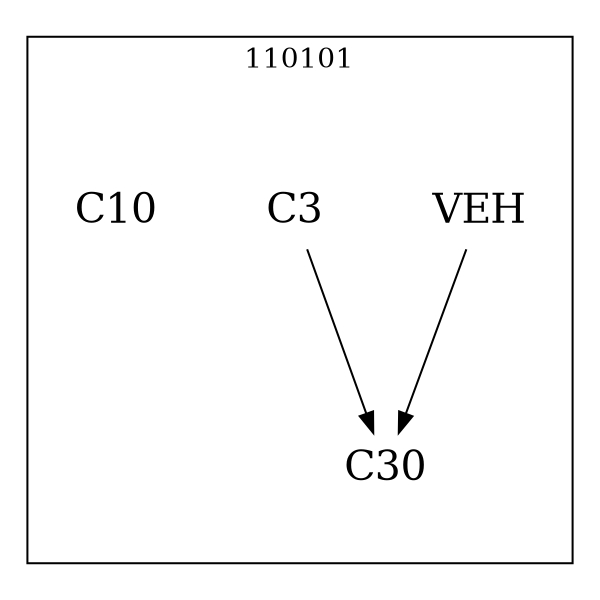 strict digraph DAGS {
	size = "4,4!" ; ratio ="fill"; subgraph cluster_0{
			labeldoc = "t";
			label = "110101";node	[label= VEH, shape = plaintext, fontsize=20] VEH;node	[label= C3, shape = plaintext, fontsize=20] C3;node	[label= C10, shape = plaintext, fontsize=20] C10;node	[label= C30, shape = plaintext, fontsize=20] C30;
VEH->C30;
C3->C30;
	}}